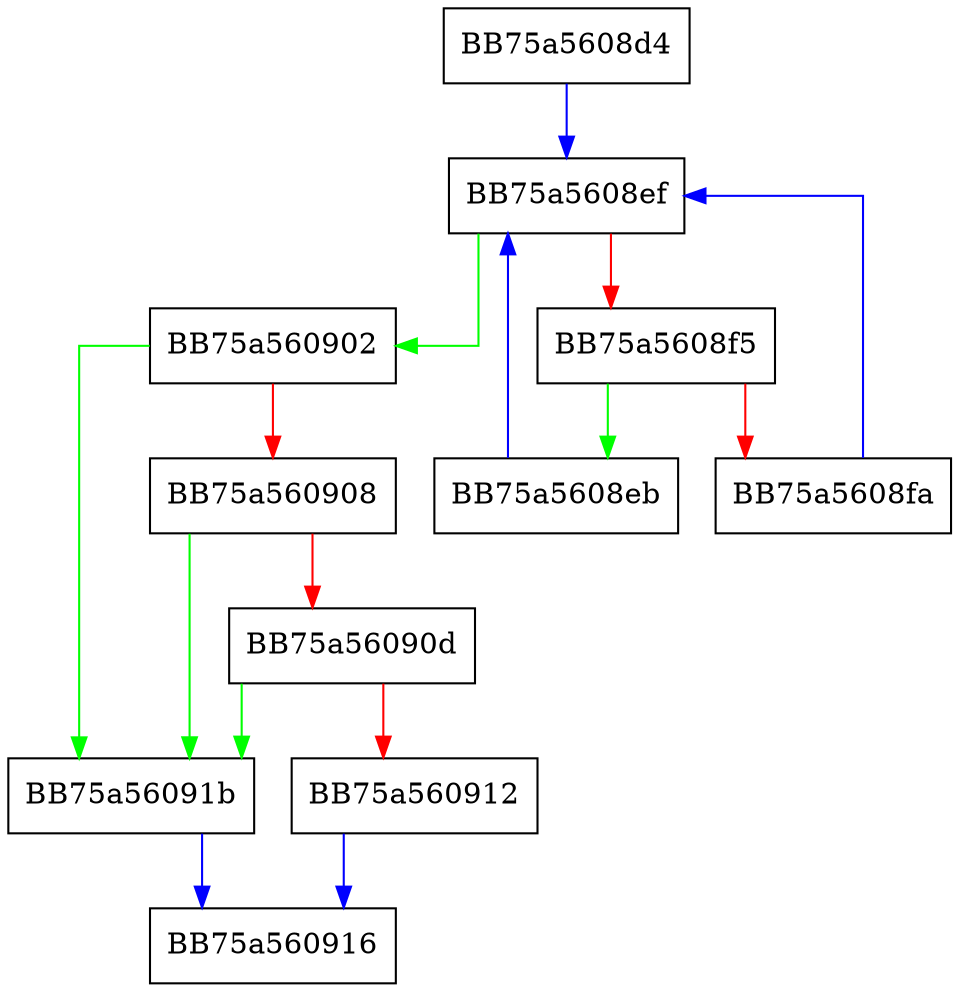 digraph getCurrentThreadHandle {
  node [shape="box"];
  graph [splines=ortho];
  BB75a5608d4 -> BB75a5608ef [color="blue"];
  BB75a5608eb -> BB75a5608ef [color="blue"];
  BB75a5608ef -> BB75a560902 [color="green"];
  BB75a5608ef -> BB75a5608f5 [color="red"];
  BB75a5608f5 -> BB75a5608eb [color="green"];
  BB75a5608f5 -> BB75a5608fa [color="red"];
  BB75a5608fa -> BB75a5608ef [color="blue"];
  BB75a560902 -> BB75a56091b [color="green"];
  BB75a560902 -> BB75a560908 [color="red"];
  BB75a560908 -> BB75a56091b [color="green"];
  BB75a560908 -> BB75a56090d [color="red"];
  BB75a56090d -> BB75a56091b [color="green"];
  BB75a56090d -> BB75a560912 [color="red"];
  BB75a560912 -> BB75a560916 [color="blue"];
  BB75a56091b -> BB75a560916 [color="blue"];
}